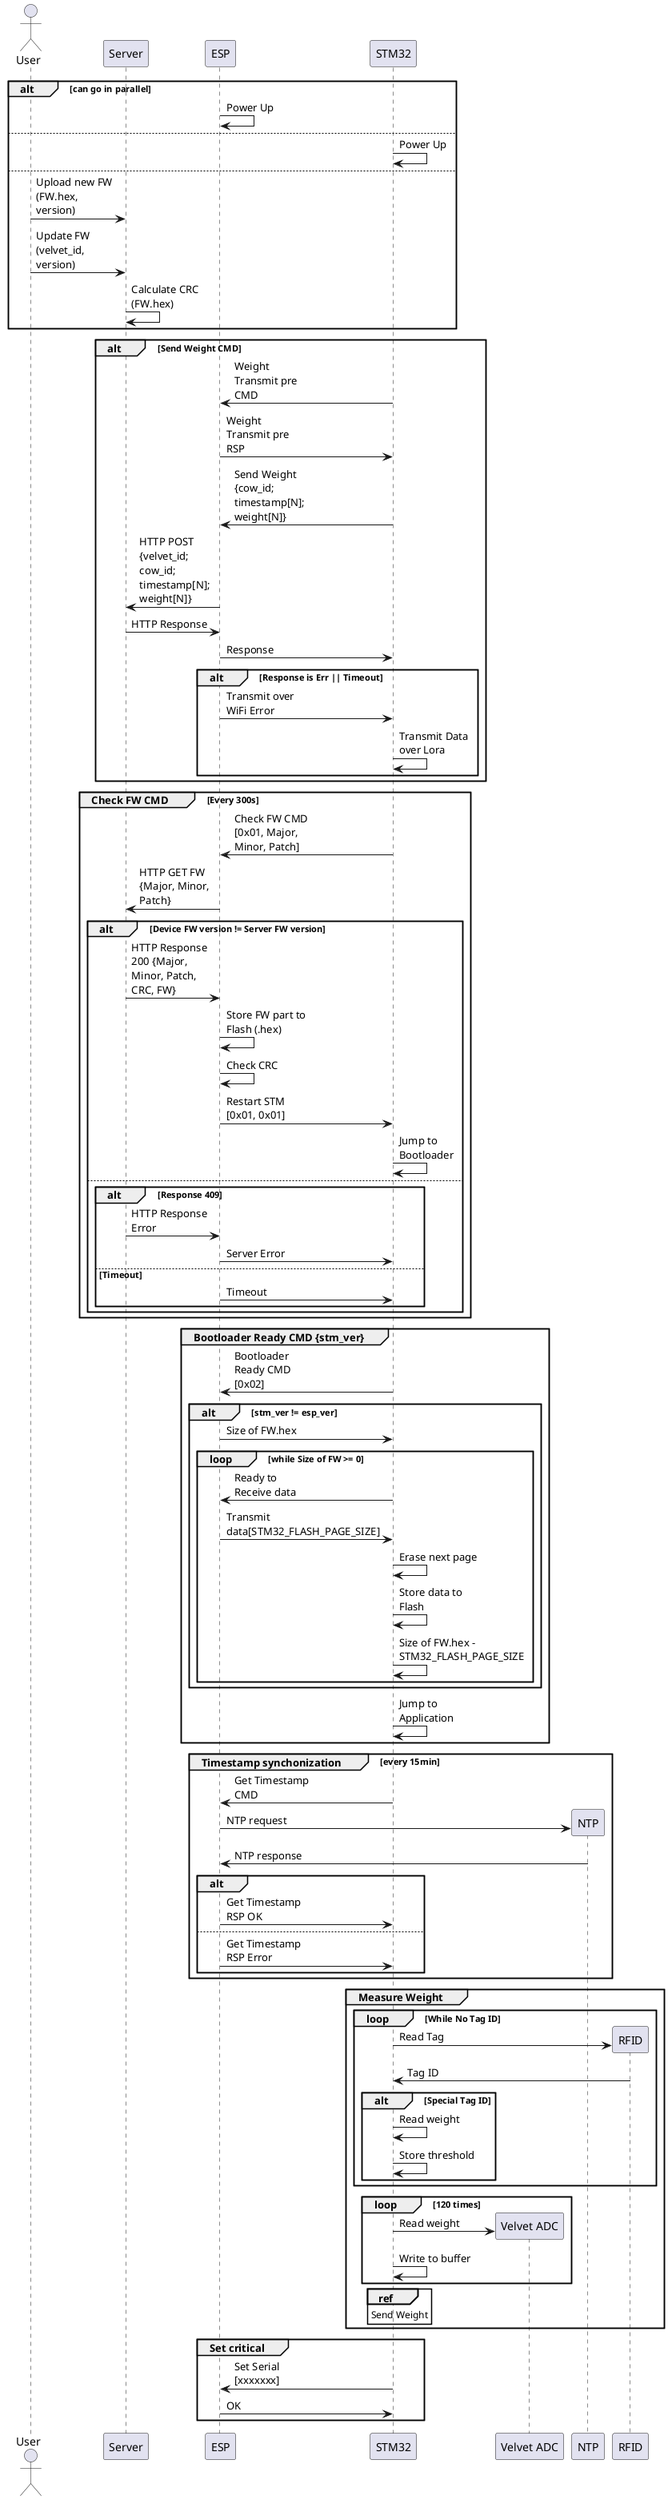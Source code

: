 @startuml Процесс обновления ПО
skinparam maxMessageSize 100

actor User as user 
participant Server as updserv 
participant ESP as esp 
participant STM32 as stm
participant "Velvet ADC" as vadc

alt can go in parallel
    esp -> esp: Power Up
else
    stm -> stm: Power Up
else
    user -> updserv: Upload new FW (FW.hex, version)
    user -> updserv: Update FW (velvet_id, version)
    updserv -> updserv: Calculate CRC (FW.hex)
end


alt Send Weight CMD
    stm -> esp: Weight Transmit pre CMD
    esp -> stm: Weight Transmit pre RSP 
    esp <- stm: Send Weight {cow_id; timestamp[N]; weight[N]}
    
    updserv <- esp: HTTP POST {velvet_id; cow_id; timestamp[N]; weight[N]} 
    updserv -> esp: HTTP Response
    esp -> stm: Response 

    alt Response is Err || Timeout
        esp -> stm: Transmit over WiFi Error
        stm -> stm: Transmit Data over Lora
    end
end

group Check FW CMD [Every 300s]
    stm -> esp: Check FW CMD [0x01, Major, Minor, Patch]
    esp -> updserv: HTTP GET FW {Major, Minor, Patch}
    alt Device FW version != Server FW version
        updserv -> esp: HTTP Response 200 {Major, Minor, Patch, CRC, FW} 
        esp -> esp: Store FW part to Flash (.hex)
        esp -> esp: Check CRC
        esp -> stm: Restart STM [0x01, 0x01]
        stm -> stm: Jump to Bootloader
    else 
        alt Response 409
            updserv -> esp: HTTP Response Error
            esp -> stm: Server Error
        else Timeout
            esp -> stm: Timeout
        end 
    end

end 

group Bootloader Ready CMD {stm_ver}
    stm->esp: Bootloader Ready CMD [0x02]
    alt stm_ver != esp_ver
        esp -> stm: Size of FW.hex 

        loop while Size of FW >= 0
            esp <- stm: Ready to Receive data
            esp -> stm: Transmit data[STM32_FLASH_PAGE_SIZE]
            stm -> stm: Erase next page
            stm -> stm: Store data to Flash
            stm -> stm: Size of FW.hex - STM32_FLASH_PAGE_SIZE
        end 
    end
    stm -> stm: Jump to Application
end

group Timestamp synchonization [every 15min]
    stm->esp: Get Timestamp CMD
    esp->NTP**: NTP request
    NTP->esp: NTP response
    alt 
        esp->stm: Get Timestamp RSP OK
    else 
        esp->stm: Get Timestamp RSP Error
    end
end 

group Measure Weight
    loop While No Tag ID
        stm->RFID**: Read Tag 
        RFID->stm: Tag ID
        alt Special Tag ID
            stm->stm: Read weight
            stm->stm: Store threshold
        end 
    end 

    loop 120 times
        stm->vadc**: Read weight
        stm->stm: Write to buffer
    end 
    ref over stm: Send Weight 

end 

group Set critical 
    stm->esp: Set Serial [xxxxxxx]
    esp->stm: OK
end


@enduml